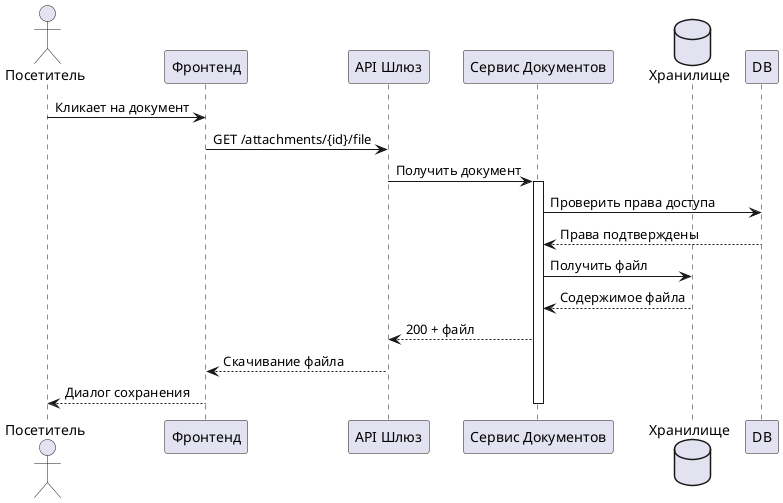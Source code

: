 @startuml UC_DownloadDocument 
actor Посетитель
participant "Фронтенд" as FE
participant "API Шлюз" as API
participant "Сервис Документов" as DocService
database "Хранилище" as Storage

Посетитель -> FE: Кликает на документ
FE -> API: GET /attachments/{id}/file
API -> DocService: Получить документ
activate DocService

DocService -> DB: Проверить права доступа
DB --> DocService: Права подтверждены
DocService -> Storage: Получить файл
Storage --> DocService: Содержимое файла
DocService --> API: 200 + файл
API --> FE: Скачивание файла
FE --> Посетитель: Диалог сохранения
deactivate DocService
@enduml